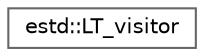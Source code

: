 digraph "Graphical Class Hierarchy"
{
 // LATEX_PDF_SIZE
  bgcolor="transparent";
  edge [fontname=Helvetica,fontsize=10,labelfontname=Helvetica,labelfontsize=10];
  node [fontname=Helvetica,fontsize=10,shape=box,height=0.2,width=0.4];
  rankdir="LR";
  Node0 [id="Node000000",label="estd::LT_visitor",height=0.2,width=0.4,color="grey40", fillcolor="white", style="filled",URL="$d5/d10/structestd_1_1LT__visitor.html",tooltip=" "];
}
